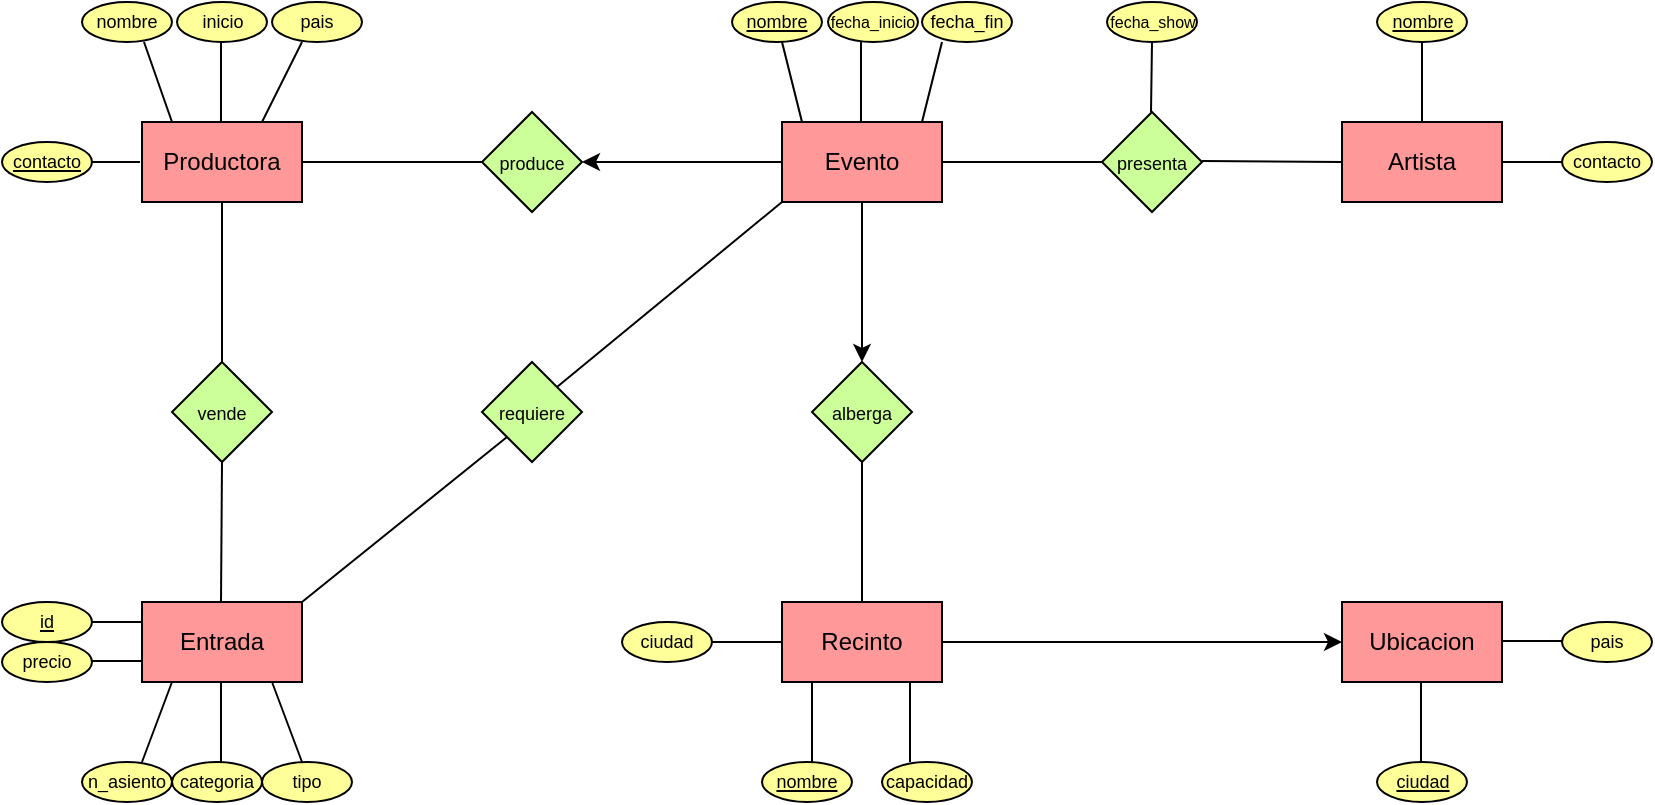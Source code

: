 <mxfile version="20.5.1" type="github">
  <diagram id="R2lEEEUBdFMjLlhIrx00" name="Page-1">
    <mxGraphModel dx="1026" dy="457" grid="1" gridSize="10" guides="1" tooltips="1" connect="1" arrows="1" fold="1" page="1" pageScale="1" pageWidth="850" pageHeight="1100" math="0" shadow="0" extFonts="Permanent Marker^https://fonts.googleapis.com/css?family=Permanent+Marker">
      <root>
        <mxCell id="0" />
        <mxCell id="1" parent="0" />
        <mxCell id="rAi18DrEiS73AZsL8H-k-7" value="Productora" style="rounded=0;whiteSpace=wrap;html=1;fillColor=#FF9999;" parent="1" vertex="1">
          <mxGeometry x="80" y="120" width="80" height="40" as="geometry" />
        </mxCell>
        <mxCell id="rAi18DrEiS73AZsL8H-k-8" value="Evento" style="rounded=0;whiteSpace=wrap;html=1;fillColor=#FF9999;" parent="1" vertex="1">
          <mxGeometry x="400" y="120" width="80" height="40" as="geometry" />
        </mxCell>
        <mxCell id="rAi18DrEiS73AZsL8H-k-9" value="Artista" style="rounded=0;whiteSpace=wrap;html=1;fillColor=#FF9999;" parent="1" vertex="1">
          <mxGeometry x="680" y="120" width="80" height="40" as="geometry" />
        </mxCell>
        <mxCell id="rAi18DrEiS73AZsL8H-k-10" value="Recinto" style="rounded=0;whiteSpace=wrap;html=1;fillColor=#FF9999;" parent="1" vertex="1">
          <mxGeometry x="400" y="360" width="80" height="40" as="geometry" />
        </mxCell>
        <mxCell id="rAi18DrEiS73AZsL8H-k-11" value="Entrada" style="rounded=0;whiteSpace=wrap;html=1;fillColor=#FF9999;" parent="1" vertex="1">
          <mxGeometry x="80" y="360" width="80" height="40" as="geometry" />
        </mxCell>
        <mxCell id="rAi18DrEiS73AZsL8H-k-12" value="&lt;font style=&quot;font-size: 9px&quot;&gt;produce&lt;/font&gt;" style="rhombus;whiteSpace=wrap;html=1;fillColor=#CCFF99;" parent="1" vertex="1">
          <mxGeometry x="250" y="115" width="50" height="50" as="geometry" />
        </mxCell>
        <mxCell id="rAi18DrEiS73AZsL8H-k-13" value="&lt;font style=&quot;font-size: 9px&quot;&gt;requiere&lt;/font&gt;" style="rhombus;whiteSpace=wrap;html=1;fillColor=#CCFF99;" parent="1" vertex="1">
          <mxGeometry x="250" y="240" width="50" height="50" as="geometry" />
        </mxCell>
        <mxCell id="rAi18DrEiS73AZsL8H-k-14" value="&lt;font style=&quot;font-size: 9px&quot;&gt;alberga&lt;/font&gt;" style="rhombus;whiteSpace=wrap;html=1;fillColor=#CCFF99;" parent="1" vertex="1">
          <mxGeometry x="415" y="240" width="50" height="50" as="geometry" />
        </mxCell>
        <mxCell id="rAi18DrEiS73AZsL8H-k-15" value="&lt;font style=&quot;font-size: 9px&quot;&gt;presenta&lt;/font&gt;" style="rhombus;whiteSpace=wrap;html=1;fillColor=#CCFF99;" parent="1" vertex="1">
          <mxGeometry x="560" y="115" width="50" height="50" as="geometry" />
        </mxCell>
        <mxCell id="rAi18DrEiS73AZsL8H-k-16" value="Ubicacion" style="rounded=0;whiteSpace=wrap;html=1;fillColor=#FF9999;" parent="1" vertex="1">
          <mxGeometry x="680" y="360" width="80" height="40" as="geometry" />
        </mxCell>
        <mxCell id="rAi18DrEiS73AZsL8H-k-17" value="" style="endArrow=classic;html=1;rounded=0;fontSize=9;entryX=0.5;entryY=0;entryDx=0;entryDy=0;" parent="1" target="rAi18DrEiS73AZsL8H-k-14" edge="1">
          <mxGeometry width="50" height="50" relative="1" as="geometry">
            <mxPoint x="440" y="160" as="sourcePoint" />
            <mxPoint x="350" y="240" as="targetPoint" />
          </mxGeometry>
        </mxCell>
        <mxCell id="rAi18DrEiS73AZsL8H-k-18" value="" style="endArrow=none;html=1;rounded=0;fontSize=9;exitX=0.5;exitY=0;exitDx=0;exitDy=0;" parent="1" source="rAi18DrEiS73AZsL8H-k-10" edge="1">
          <mxGeometry width="50" height="50" relative="1" as="geometry">
            <mxPoint x="390" y="340" as="sourcePoint" />
            <mxPoint x="440" y="290" as="targetPoint" />
          </mxGeometry>
        </mxCell>
        <mxCell id="rAi18DrEiS73AZsL8H-k-19" value="" style="endArrow=none;html=1;rounded=0;fontSize=9;exitX=1;exitY=0;exitDx=0;exitDy=0;" parent="1" source="rAi18DrEiS73AZsL8H-k-13" edge="1">
          <mxGeometry width="50" height="50" relative="1" as="geometry">
            <mxPoint x="400" y="230" as="sourcePoint" />
            <mxPoint x="400" y="160" as="targetPoint" />
          </mxGeometry>
        </mxCell>
        <mxCell id="rAi18DrEiS73AZsL8H-k-20" value="" style="endArrow=none;html=1;rounded=0;fontSize=9;exitX=0.5;exitY=0;exitDx=0;exitDy=0;entryX=0;entryY=1;entryDx=0;entryDy=0;" parent="1" target="rAi18DrEiS73AZsL8H-k-13" edge="1">
          <mxGeometry width="50" height="50" relative="1" as="geometry">
            <mxPoint x="160" y="360" as="sourcePoint" />
            <mxPoint x="160" y="290" as="targetPoint" />
          </mxGeometry>
        </mxCell>
        <mxCell id="rAi18DrEiS73AZsL8H-k-21" value="" style="endArrow=classic;html=1;rounded=0;fontSize=9;entryX=1;entryY=0.5;entryDx=0;entryDy=0;" parent="1" target="rAi18DrEiS73AZsL8H-k-12" edge="1">
          <mxGeometry width="50" height="50" relative="1" as="geometry">
            <mxPoint x="400" y="140" as="sourcePoint" />
            <mxPoint x="450" y="90" as="targetPoint" />
          </mxGeometry>
        </mxCell>
        <mxCell id="rAi18DrEiS73AZsL8H-k-22" value="" style="endArrow=none;html=1;rounded=0;fontSize=9;exitX=1;exitY=0.5;exitDx=0;exitDy=0;" parent="1" source="rAi18DrEiS73AZsL8H-k-7" edge="1">
          <mxGeometry width="50" height="50" relative="1" as="geometry">
            <mxPoint x="200" y="190" as="sourcePoint" />
            <mxPoint x="250" y="140" as="targetPoint" />
          </mxGeometry>
        </mxCell>
        <mxCell id="rAi18DrEiS73AZsL8H-k-23" value="&lt;font style=&quot;font-size: 9px&quot;&gt;vende&lt;/font&gt;" style="rhombus;whiteSpace=wrap;html=1;fillColor=#CCFF99;" parent="1" vertex="1">
          <mxGeometry x="95" y="240" width="50" height="50" as="geometry" />
        </mxCell>
        <mxCell id="rAi18DrEiS73AZsL8H-k-24" value="" style="endArrow=none;html=1;rounded=0;fontSize=9;entryX=0;entryY=0.5;entryDx=0;entryDy=0;" parent="1" target="rAi18DrEiS73AZsL8H-k-15" edge="1">
          <mxGeometry width="50" height="50" relative="1" as="geometry">
            <mxPoint x="480" y="140" as="sourcePoint" />
            <mxPoint x="530" y="90" as="targetPoint" />
          </mxGeometry>
        </mxCell>
        <mxCell id="rAi18DrEiS73AZsL8H-k-25" value="" style="endArrow=none;html=1;rounded=0;fontSize=9;exitX=0.5;exitY=0;exitDx=0;exitDy=0;" parent="1" source="rAi18DrEiS73AZsL8H-k-23" edge="1">
          <mxGeometry width="50" height="50" relative="1" as="geometry">
            <mxPoint x="70" y="210" as="sourcePoint" />
            <mxPoint x="120" y="160" as="targetPoint" />
          </mxGeometry>
        </mxCell>
        <mxCell id="rAi18DrEiS73AZsL8H-k-26" value="" style="endArrow=none;html=1;rounded=0;fontSize=9;exitX=0.5;exitY=0;exitDx=0;exitDy=0;" parent="1" edge="1">
          <mxGeometry width="50" height="50" relative="1" as="geometry">
            <mxPoint x="119.5" y="360" as="sourcePoint" />
            <mxPoint x="120" y="290" as="targetPoint" />
          </mxGeometry>
        </mxCell>
        <mxCell id="rAi18DrEiS73AZsL8H-k-27" value="" style="endArrow=none;html=1;rounded=0;fontSize=9;" parent="1" edge="1">
          <mxGeometry width="50" height="50" relative="1" as="geometry">
            <mxPoint x="610" y="139.5" as="sourcePoint" />
            <mxPoint x="680" y="140" as="targetPoint" />
          </mxGeometry>
        </mxCell>
        <mxCell id="rAi18DrEiS73AZsL8H-k-29" value="" style="endArrow=classic;html=1;rounded=0;fontSize=9;entryX=0;entryY=0.5;entryDx=0;entryDy=0;" parent="1" target="rAi18DrEiS73AZsL8H-k-16" edge="1">
          <mxGeometry width="50" height="50" relative="1" as="geometry">
            <mxPoint x="480" y="380" as="sourcePoint" />
            <mxPoint x="530" y="330" as="targetPoint" />
          </mxGeometry>
        </mxCell>
        <mxCell id="rAi18DrEiS73AZsL8H-k-30" value="" style="endArrow=none;html=1;rounded=0;fontSize=9;" parent="1" edge="1">
          <mxGeometry width="50" height="50" relative="1" as="geometry">
            <mxPoint x="720" y="120" as="sourcePoint" />
            <mxPoint x="720" y="80" as="targetPoint" />
          </mxGeometry>
        </mxCell>
        <mxCell id="rAi18DrEiS73AZsL8H-k-32" value="" style="endArrow=none;html=1;rounded=0;fontSize=9;" parent="1" edge="1">
          <mxGeometry width="50" height="50" relative="1" as="geometry">
            <mxPoint x="760" y="140" as="sourcePoint" />
            <mxPoint x="800" y="140" as="targetPoint" />
          </mxGeometry>
        </mxCell>
        <mxCell id="rAi18DrEiS73AZsL8H-k-33" value="" style="endArrow=none;html=1;rounded=0;fontSize=9;" parent="1" edge="1">
          <mxGeometry width="50" height="50" relative="1" as="geometry">
            <mxPoint x="415" y="440" as="sourcePoint" />
            <mxPoint x="415" y="400" as="targetPoint" />
          </mxGeometry>
        </mxCell>
        <mxCell id="rAi18DrEiS73AZsL8H-k-34" value="" style="endArrow=none;html=1;rounded=0;fontSize=9;" parent="1" edge="1">
          <mxGeometry width="50" height="50" relative="1" as="geometry">
            <mxPoint x="464" y="440" as="sourcePoint" />
            <mxPoint x="464" y="400" as="targetPoint" />
          </mxGeometry>
        </mxCell>
        <mxCell id="rAi18DrEiS73AZsL8H-k-35" value="" style="endArrow=none;html=1;rounded=0;fontSize=9;" parent="1" edge="1">
          <mxGeometry width="50" height="50" relative="1" as="geometry">
            <mxPoint x="719.5" y="440" as="sourcePoint" />
            <mxPoint x="719.5" y="400" as="targetPoint" />
          </mxGeometry>
        </mxCell>
        <mxCell id="rAi18DrEiS73AZsL8H-k-36" value="" style="endArrow=none;html=1;rounded=0;fontSize=9;" parent="1" edge="1">
          <mxGeometry width="50" height="50" relative="1" as="geometry">
            <mxPoint x="760" y="379.5" as="sourcePoint" />
            <mxPoint x="800" y="379.5" as="targetPoint" />
          </mxGeometry>
        </mxCell>
        <mxCell id="rAi18DrEiS73AZsL8H-k-37" value="" style="endArrow=none;html=1;rounded=0;fontSize=9;" parent="1" edge="1">
          <mxGeometry width="50" height="50" relative="1" as="geometry">
            <mxPoint x="410" y="120" as="sourcePoint" />
            <mxPoint x="400" y="80" as="targetPoint" />
          </mxGeometry>
        </mxCell>
        <mxCell id="rAi18DrEiS73AZsL8H-k-38" value="" style="endArrow=none;html=1;rounded=0;fontSize=9;" parent="1" edge="1">
          <mxGeometry width="50" height="50" relative="1" as="geometry">
            <mxPoint x="439.5" y="120" as="sourcePoint" />
            <mxPoint x="439.5" y="80" as="targetPoint" />
          </mxGeometry>
        </mxCell>
        <mxCell id="rAi18DrEiS73AZsL8H-k-39" value="" style="endArrow=none;html=1;rounded=0;fontSize=9;" parent="1" edge="1">
          <mxGeometry width="50" height="50" relative="1" as="geometry">
            <mxPoint x="80" y="440" as="sourcePoint" />
            <mxPoint x="95" y="400" as="targetPoint" />
          </mxGeometry>
        </mxCell>
        <mxCell id="rAi18DrEiS73AZsL8H-k-40" value="" style="endArrow=none;html=1;rounded=0;fontSize=9;" parent="1" edge="1">
          <mxGeometry width="50" height="50" relative="1" as="geometry">
            <mxPoint x="470" y="120" as="sourcePoint" />
            <mxPoint x="480" y="80" as="targetPoint" />
          </mxGeometry>
        </mxCell>
        <mxCell id="rAi18DrEiS73AZsL8H-k-41" value="" style="endArrow=none;html=1;rounded=0;fontSize=9;" parent="1" edge="1">
          <mxGeometry width="50" height="50" relative="1" as="geometry">
            <mxPoint x="119.5" y="440" as="sourcePoint" />
            <mxPoint x="119.5" y="400" as="targetPoint" />
          </mxGeometry>
        </mxCell>
        <mxCell id="rAi18DrEiS73AZsL8H-k-42" value="" style="endArrow=none;html=1;rounded=0;fontSize=9;" parent="1" edge="1">
          <mxGeometry width="50" height="50" relative="1" as="geometry">
            <mxPoint x="160" y="440" as="sourcePoint" />
            <mxPoint x="145" y="400" as="targetPoint" />
          </mxGeometry>
        </mxCell>
        <mxCell id="rAi18DrEiS73AZsL8H-k-43" value="" style="endArrow=none;html=1;rounded=0;fontSize=9;" parent="1" edge="1">
          <mxGeometry width="50" height="50" relative="1" as="geometry">
            <mxPoint x="80" y="370" as="sourcePoint" />
            <mxPoint x="41" y="370" as="targetPoint" />
          </mxGeometry>
        </mxCell>
        <mxCell id="rAi18DrEiS73AZsL8H-k-44" value="" style="endArrow=none;html=1;rounded=0;fontSize=9;" parent="1" edge="1">
          <mxGeometry width="50" height="50" relative="1" as="geometry">
            <mxPoint x="140" y="120" as="sourcePoint" />
            <mxPoint x="160" y="80" as="targetPoint" />
          </mxGeometry>
        </mxCell>
        <mxCell id="rAi18DrEiS73AZsL8H-k-45" value="" style="endArrow=none;html=1;rounded=0;fontSize=9;" parent="1" edge="1">
          <mxGeometry width="50" height="50" relative="1" as="geometry">
            <mxPoint x="40" y="389.5" as="sourcePoint" />
            <mxPoint x="80" y="389.5" as="targetPoint" />
          </mxGeometry>
        </mxCell>
        <mxCell id="rAi18DrEiS73AZsL8H-k-46" value="" style="endArrow=none;html=1;rounded=0;fontSize=9;entryX=0.689;entryY=1;entryDx=0;entryDy=0;entryPerimeter=0;" parent="1" edge="1" target="rAi18DrEiS73AZsL8H-k-65">
          <mxGeometry width="50" height="50" relative="1" as="geometry">
            <mxPoint x="95" y="120" as="sourcePoint" />
            <mxPoint x="95" y="80" as="targetPoint" />
          </mxGeometry>
        </mxCell>
        <mxCell id="rAi18DrEiS73AZsL8H-k-47" value="" style="endArrow=none;html=1;rounded=0;fontSize=9;" parent="1" edge="1">
          <mxGeometry width="50" height="50" relative="1" as="geometry">
            <mxPoint x="584.5" y="115" as="sourcePoint" />
            <mxPoint x="585" y="80" as="targetPoint" />
          </mxGeometry>
        </mxCell>
        <mxCell id="rAi18DrEiS73AZsL8H-k-48" value="" style="endArrow=none;html=1;rounded=0;fontSize=9;" parent="1" edge="1">
          <mxGeometry width="50" height="50" relative="1" as="geometry">
            <mxPoint x="40" y="140" as="sourcePoint" />
            <mxPoint x="79" y="140" as="targetPoint" />
          </mxGeometry>
        </mxCell>
        <mxCell id="rAi18DrEiS73AZsL8H-k-49" value="&lt;u&gt;nombre&lt;/u&gt;" style="ellipse;whiteSpace=wrap;html=1;fontSize=9;fillColor=#FFFF99;" parent="1" vertex="1">
          <mxGeometry x="375" y="60" width="45" height="20" as="geometry" />
        </mxCell>
        <mxCell id="rAi18DrEiS73AZsL8H-k-51" value="&lt;font style=&quot;font-size: 8px&quot;&gt;fecha_inicio&lt;/font&gt;" style="ellipse;whiteSpace=wrap;html=1;fontSize=9;fillColor=#FFFF99;" parent="1" vertex="1">
          <mxGeometry x="423" y="60" width="45" height="20" as="geometry" />
        </mxCell>
        <mxCell id="rAi18DrEiS73AZsL8H-k-52" value="fecha_fin" style="ellipse;whiteSpace=wrap;html=1;fontSize=9;fillColor=#FFFF99;" parent="1" vertex="1">
          <mxGeometry x="470" y="60" width="45" height="20" as="geometry" />
        </mxCell>
        <mxCell id="rAi18DrEiS73AZsL8H-k-53" value="&lt;u&gt;nombre&lt;/u&gt;" style="ellipse;whiteSpace=wrap;html=1;fontSize=9;fillColor=#FFFF99;" parent="1" vertex="1">
          <mxGeometry x="390" y="440" width="45" height="20" as="geometry" />
        </mxCell>
        <mxCell id="rAi18DrEiS73AZsL8H-k-54" value="capacidad" style="ellipse;whiteSpace=wrap;html=1;fontSize=9;fillColor=#FFFF99;" parent="1" vertex="1">
          <mxGeometry x="450" y="440" width="45" height="20" as="geometry" />
        </mxCell>
        <mxCell id="rAi18DrEiS73AZsL8H-k-55" value="" style="endArrow=none;html=1;rounded=0;fontSize=9;" parent="1" edge="1">
          <mxGeometry width="50" height="50" relative="1" as="geometry">
            <mxPoint x="400" y="380" as="sourcePoint" />
            <mxPoint x="360" y="380" as="targetPoint" />
          </mxGeometry>
        </mxCell>
        <mxCell id="rAi18DrEiS73AZsL8H-k-59" value="ciudad" style="ellipse;whiteSpace=wrap;html=1;fontSize=9;fillColor=#FFFF99;" parent="1" vertex="1">
          <mxGeometry x="320" y="370" width="45" height="20" as="geometry" />
        </mxCell>
        <mxCell id="rAi18DrEiS73AZsL8H-k-60" value="&lt;u&gt;ciudad&lt;/u&gt;" style="ellipse;whiteSpace=wrap;html=1;fontSize=9;fillColor=#FFFF99;" parent="1" vertex="1">
          <mxGeometry x="697.5" y="440" width="45" height="20" as="geometry" />
        </mxCell>
        <mxCell id="rAi18DrEiS73AZsL8H-k-61" value="pais" style="ellipse;whiteSpace=wrap;html=1;fontSize=9;fillColor=#FFFF99;" parent="1" vertex="1">
          <mxGeometry x="790" y="370" width="45" height="20" as="geometry" />
        </mxCell>
        <mxCell id="rAi18DrEiS73AZsL8H-k-62" value="&lt;u&gt;nombre&lt;/u&gt;" style="ellipse;whiteSpace=wrap;html=1;fontSize=9;fillColor=#FFFF99;" parent="1" vertex="1">
          <mxGeometry x="697.5" y="60" width="45" height="20" as="geometry" />
        </mxCell>
        <mxCell id="rAi18DrEiS73AZsL8H-k-63" value="contacto" style="ellipse;whiteSpace=wrap;html=1;fontSize=9;fillColor=#FFFF99;" parent="1" vertex="1">
          <mxGeometry x="790" y="130" width="45" height="20" as="geometry" />
        </mxCell>
        <mxCell id="rAi18DrEiS73AZsL8H-k-64" value="&lt;font style=&quot;font-size: 8px&quot;&gt;fecha_show&lt;/font&gt;" style="ellipse;whiteSpace=wrap;html=1;fontSize=9;fillColor=#FFFF99;" parent="1" vertex="1">
          <mxGeometry x="562.5" y="60" width="45" height="20" as="geometry" />
        </mxCell>
        <mxCell id="rAi18DrEiS73AZsL8H-k-65" value="nombre" style="ellipse;whiteSpace=wrap;html=1;fontSize=9;fillColor=#FFFF99;" parent="1" vertex="1">
          <mxGeometry x="50" y="60" width="45" height="20" as="geometry" />
        </mxCell>
        <mxCell id="rAi18DrEiS73AZsL8H-k-66" value="pais" style="ellipse;whiteSpace=wrap;html=1;fontSize=9;fillColor=#FFFF99;" parent="1" vertex="1">
          <mxGeometry x="145" y="60" width="45" height="20" as="geometry" />
        </mxCell>
        <mxCell id="rAi18DrEiS73AZsL8H-k-67" value="&lt;u&gt;contacto&lt;/u&gt;" style="ellipse;whiteSpace=wrap;html=1;fontSize=9;fillColor=#FFFF99;" parent="1" vertex="1">
          <mxGeometry x="10" y="130" width="45" height="20" as="geometry" />
        </mxCell>
        <mxCell id="rAi18DrEiS73AZsL8H-k-68" value="&lt;u&gt;id&lt;/u&gt;" style="ellipse;whiteSpace=wrap;html=1;fontSize=9;fillColor=#FFFF99;" parent="1" vertex="1">
          <mxGeometry x="10" y="360" width="45" height="20" as="geometry" />
        </mxCell>
        <mxCell id="rAi18DrEiS73AZsL8H-k-69" value="precio" style="ellipse;whiteSpace=wrap;html=1;fontSize=9;fillColor=#FFFF99;" parent="1" vertex="1">
          <mxGeometry x="10" y="380" width="45" height="20" as="geometry" />
        </mxCell>
        <mxCell id="rAi18DrEiS73AZsL8H-k-71" value="n_asiento" style="ellipse;whiteSpace=wrap;html=1;fontSize=9;fillColor=#FFFF99;" parent="1" vertex="1">
          <mxGeometry x="50" y="440" width="45" height="20" as="geometry" />
        </mxCell>
        <mxCell id="rAi18DrEiS73AZsL8H-k-72" value="categoria" style="ellipse;whiteSpace=wrap;html=1;fontSize=9;fillColor=#FFFF99;" parent="1" vertex="1">
          <mxGeometry x="95" y="440" width="45" height="20" as="geometry" />
        </mxCell>
        <mxCell id="rAi18DrEiS73AZsL8H-k-73" value="tipo" style="ellipse;whiteSpace=wrap;html=1;fontSize=9;fillColor=#FFFF99;" parent="1" vertex="1">
          <mxGeometry x="140" y="440" width="45" height="20" as="geometry" />
        </mxCell>
        <mxCell id="cWdOZFnUrvF5gyFemqSN-1" value="inicio" style="ellipse;whiteSpace=wrap;html=1;fontSize=9;fillColor=#FFFF99;" vertex="1" parent="1">
          <mxGeometry x="97.5" y="60" width="45" height="20" as="geometry" />
        </mxCell>
        <mxCell id="cWdOZFnUrvF5gyFemqSN-2" value="" style="endArrow=none;html=1;rounded=0;fontSize=9;" edge="1" parent="1">
          <mxGeometry width="50" height="50" relative="1" as="geometry">
            <mxPoint x="119.5" y="120" as="sourcePoint" />
            <mxPoint x="119.5" y="80" as="targetPoint" />
          </mxGeometry>
        </mxCell>
      </root>
    </mxGraphModel>
  </diagram>
</mxfile>
